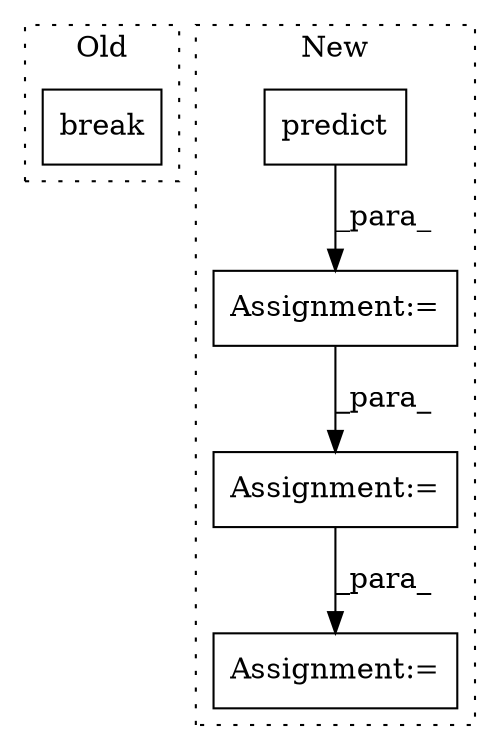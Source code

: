 digraph G {
subgraph cluster0 {
1 [label="break" a="10" s="1467" l="6" shape="box"];
label = "Old";
style="dotted";
}
subgraph cluster1 {
2 [label="predict" a="32" s="1017,1092" l="8,1" shape="box"];
3 [label="Assignment:=" a="7" s="1330" l="1" shape="box"];
4 [label="Assignment:=" a="7" s="1264" l="1" shape="box"];
5 [label="Assignment:=" a="7" s="1227" l="1" shape="box"];
label = "New";
style="dotted";
}
2 -> 5 [label="_para_"];
4 -> 3 [label="_para_"];
5 -> 4 [label="_para_"];
}
